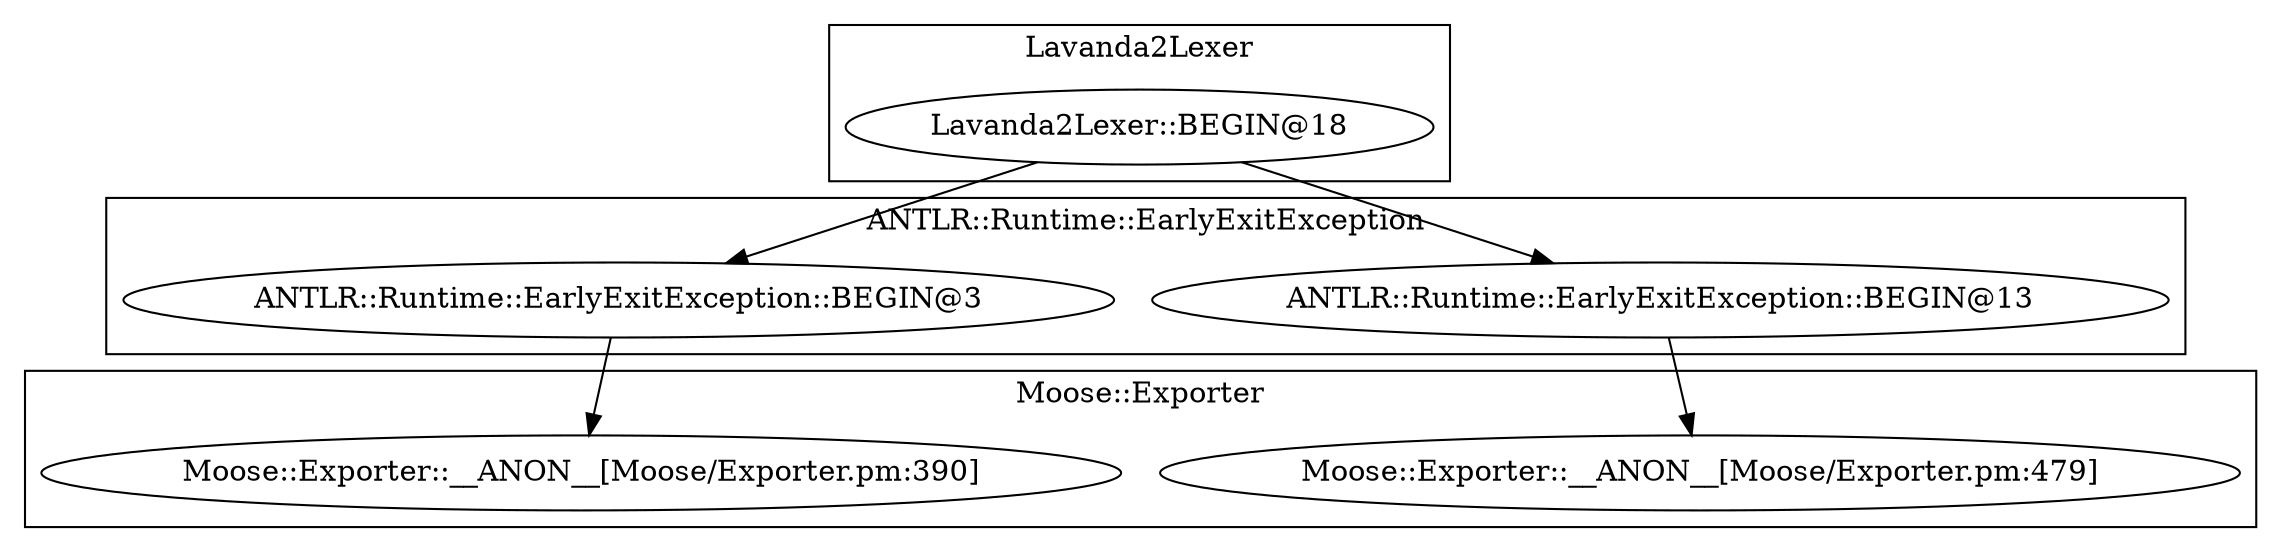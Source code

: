 digraph {
graph [overlap=false]
subgraph cluster_Moose_Exporter {
	label="Moose::Exporter";
	"Moose::Exporter::__ANON__[Moose/Exporter.pm:479]";
	"Moose::Exporter::__ANON__[Moose/Exporter.pm:390]";
}
subgraph cluster_ANTLR_Runtime_EarlyExitException {
	label="ANTLR::Runtime::EarlyExitException";
	"ANTLR::Runtime::EarlyExitException::BEGIN@3";
	"ANTLR::Runtime::EarlyExitException::BEGIN@13";
}
subgraph cluster_Lavanda2Lexer {
	label="Lavanda2Lexer";
	"Lavanda2Lexer::BEGIN@18";
}
"ANTLR::Runtime::EarlyExitException::BEGIN@13" -> "Moose::Exporter::__ANON__[Moose/Exporter.pm:479]";
"Lavanda2Lexer::BEGIN@18" -> "ANTLR::Runtime::EarlyExitException::BEGIN@13";
"ANTLR::Runtime::EarlyExitException::BEGIN@3" -> "Moose::Exporter::__ANON__[Moose/Exporter.pm:390]";
"Lavanda2Lexer::BEGIN@18" -> "ANTLR::Runtime::EarlyExitException::BEGIN@3";
}
